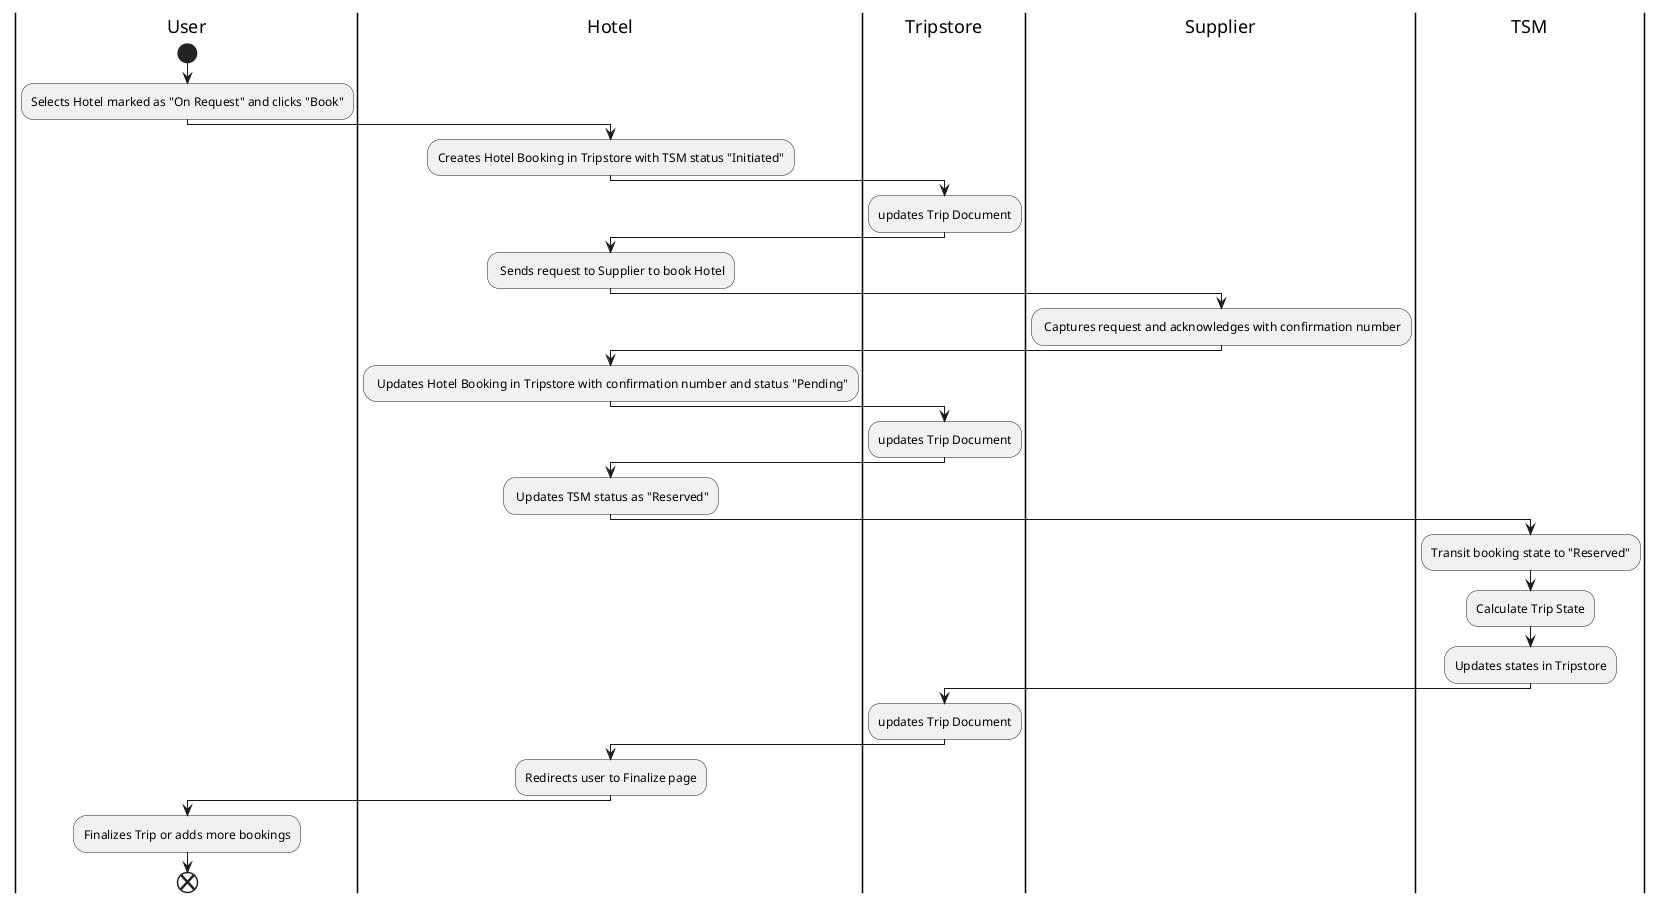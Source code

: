 @startuml

| User |
start
:Selects Hotel marked as "On Request" and clicks "Book";
| Hotel |
:Creates Hotel Booking in Tripstore with TSM status "Initiated";
| Tripstore |
:updates Trip Document;
| Hotel |
: Sends request to Supplier to book Hotel;
| Supplier |
: Captures request and acknowledges with confirmation number;
| Hotel |
: Updates Hotel Booking in Tripstore with confirmation number and status "Pending";
| Tripstore |
:updates Trip Document;
| Hotel |
: Updates TSM status as "Reserved";
| TSM |
:Transit booking state to "Reserved";
:Calculate Trip State;
:Updates states in Tripstore;
| Tripstore |
:updates Trip Document;
| Hotel |
:Redirects user to Finalize page;
| User |
:Finalizes Trip or adds more bookings;
end
@enduml